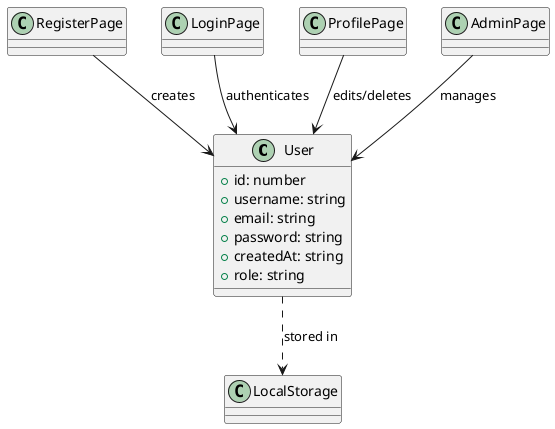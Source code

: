 @startuml
' Entities
class User {
    +id: number
    +username: string
    +email: string
    +password: string
    +createdAt: string
    +role: string
}

' Pages/Components
class RegisterPage
class LoginPage
class ProfilePage
class AdminPage

' Storage
class LocalStorage

' Relationships
RegisterPage --> User : creates
LoginPage --> User : authenticates
ProfilePage --> User : edits/deletes
AdminPage --> User : manages
User ..> LocalStorage : stored in

@enduml
